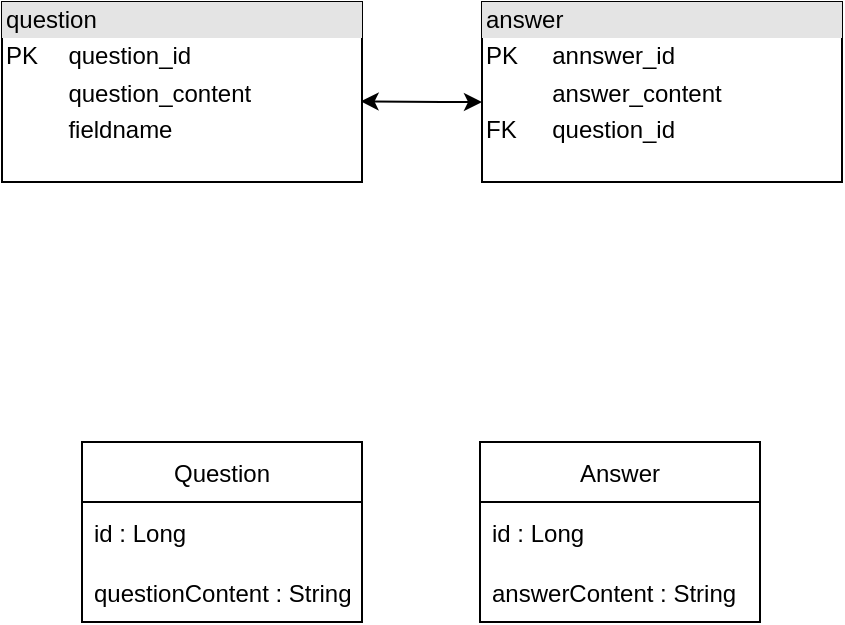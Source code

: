 <mxfile version="18.0.2" type="github">
  <diagram id="nd9ev49zVcpMP9HU716Z" name="Page-1">
    <mxGraphModel dx="782" dy="475" grid="1" gridSize="10" guides="1" tooltips="1" connect="1" arrows="1" fold="1" page="1" pageScale="1" pageWidth="827" pageHeight="1169" math="0" shadow="0">
      <root>
        <mxCell id="0" />
        <mxCell id="1" parent="0" />
        <mxCell id="-O36v7_ZxRR3gAi_tG84-1" value="Question" style="swimlane;fontStyle=0;childLayout=stackLayout;horizontal=1;startSize=30;horizontalStack=0;resizeParent=1;resizeParentMax=0;resizeLast=0;collapsible=1;marginBottom=0;" vertex="1" parent="1">
          <mxGeometry x="140" y="340" width="140" height="90" as="geometry" />
        </mxCell>
        <mxCell id="-O36v7_ZxRR3gAi_tG84-2" value="id : Long" style="text;strokeColor=none;fillColor=none;align=left;verticalAlign=middle;spacingLeft=4;spacingRight=4;overflow=hidden;points=[[0,0.5],[1,0.5]];portConstraint=eastwest;rotatable=0;" vertex="1" parent="-O36v7_ZxRR3gAi_tG84-1">
          <mxGeometry y="30" width="140" height="30" as="geometry" />
        </mxCell>
        <mxCell id="-O36v7_ZxRR3gAi_tG84-3" value="questionContent : String" style="text;strokeColor=none;fillColor=none;align=left;verticalAlign=middle;spacingLeft=4;spacingRight=4;overflow=hidden;points=[[0,0.5],[1,0.5]];portConstraint=eastwest;rotatable=0;" vertex="1" parent="-O36v7_ZxRR3gAi_tG84-1">
          <mxGeometry y="60" width="140" height="30" as="geometry" />
        </mxCell>
        <mxCell id="-O36v7_ZxRR3gAi_tG84-5" value="Answer" style="swimlane;fontStyle=0;childLayout=stackLayout;horizontal=1;startSize=30;horizontalStack=0;resizeParent=1;resizeParentMax=0;resizeLast=0;collapsible=1;marginBottom=0;" vertex="1" parent="1">
          <mxGeometry x="339" y="340" width="140" height="90" as="geometry" />
        </mxCell>
        <mxCell id="-O36v7_ZxRR3gAi_tG84-6" value="id : Long" style="text;strokeColor=none;fillColor=none;align=left;verticalAlign=middle;spacingLeft=4;spacingRight=4;overflow=hidden;points=[[0,0.5],[1,0.5]];portConstraint=eastwest;rotatable=0;" vertex="1" parent="-O36v7_ZxRR3gAi_tG84-5">
          <mxGeometry y="30" width="140" height="30" as="geometry" />
        </mxCell>
        <mxCell id="-O36v7_ZxRR3gAi_tG84-7" value="answerContent : String" style="text;strokeColor=none;fillColor=none;align=left;verticalAlign=middle;spacingLeft=4;spacingRight=4;overflow=hidden;points=[[0,0.5],[1,0.5]];portConstraint=eastwest;rotatable=0;" vertex="1" parent="-O36v7_ZxRR3gAi_tG84-5">
          <mxGeometry y="60" width="140" height="30" as="geometry" />
        </mxCell>
        <mxCell id="-O36v7_ZxRR3gAi_tG84-10" value="" style="endArrow=classic;startArrow=classic;html=1;rounded=0;exitX=0.995;exitY=-0.144;exitDx=0;exitDy=0;exitPerimeter=0;" edge="1" parent="1">
          <mxGeometry width="50" height="50" relative="1" as="geometry">
            <mxPoint x="279.3" y="169.68" as="sourcePoint" />
            <mxPoint x="340" y="170" as="targetPoint" />
            <Array as="points">
              <mxPoint x="320" y="170" />
            </Array>
          </mxGeometry>
        </mxCell>
        <mxCell id="-O36v7_ZxRR3gAi_tG84-12" value="&lt;div style=&quot;box-sizing:border-box;width:100%;background:#e4e4e4;padding:2px;&quot;&gt;question&lt;/div&gt;&lt;table style=&quot;width:100%;font-size:1em;&quot; cellpadding=&quot;2&quot; cellspacing=&quot;0&quot;&gt;&lt;tbody&gt;&lt;tr&gt;&lt;td&gt;PK&lt;/td&gt;&lt;td&gt;question_id&lt;/td&gt;&lt;/tr&gt;&lt;tr&gt;&lt;td&gt;&lt;br&gt;&lt;/td&gt;&lt;td&gt;question_content&lt;/td&gt;&lt;/tr&gt;&lt;tr&gt;&lt;td&gt;&lt;/td&gt;&lt;td&gt;fieldname&lt;/td&gt;&lt;/tr&gt;&lt;/tbody&gt;&lt;/table&gt;" style="verticalAlign=top;align=left;overflow=fill;html=1;" vertex="1" parent="1">
          <mxGeometry x="100" y="120" width="180" height="90" as="geometry" />
        </mxCell>
        <mxCell id="-O36v7_ZxRR3gAi_tG84-13" value="&lt;div style=&quot;box-sizing:border-box;width:100%;background:#e4e4e4;padding:2px;&quot;&gt;answer&lt;/div&gt;&lt;table style=&quot;width:100%;font-size:1em;&quot; cellpadding=&quot;2&quot; cellspacing=&quot;0&quot;&gt;&lt;tbody&gt;&lt;tr&gt;&lt;td&gt;PK&lt;/td&gt;&lt;td&gt;annswer_id&lt;/td&gt;&lt;/tr&gt;&lt;tr&gt;&lt;td&gt;&lt;br&gt;&lt;/td&gt;&lt;td&gt;answer_content&lt;/td&gt;&lt;/tr&gt;&lt;tr&gt;&lt;td&gt;FK&lt;/td&gt;&lt;td&gt;question_id&lt;/td&gt;&lt;/tr&gt;&lt;/tbody&gt;&lt;/table&gt;" style="verticalAlign=top;align=left;overflow=fill;html=1;" vertex="1" parent="1">
          <mxGeometry x="340" y="120" width="180" height="90" as="geometry" />
        </mxCell>
      </root>
    </mxGraphModel>
  </diagram>
</mxfile>
